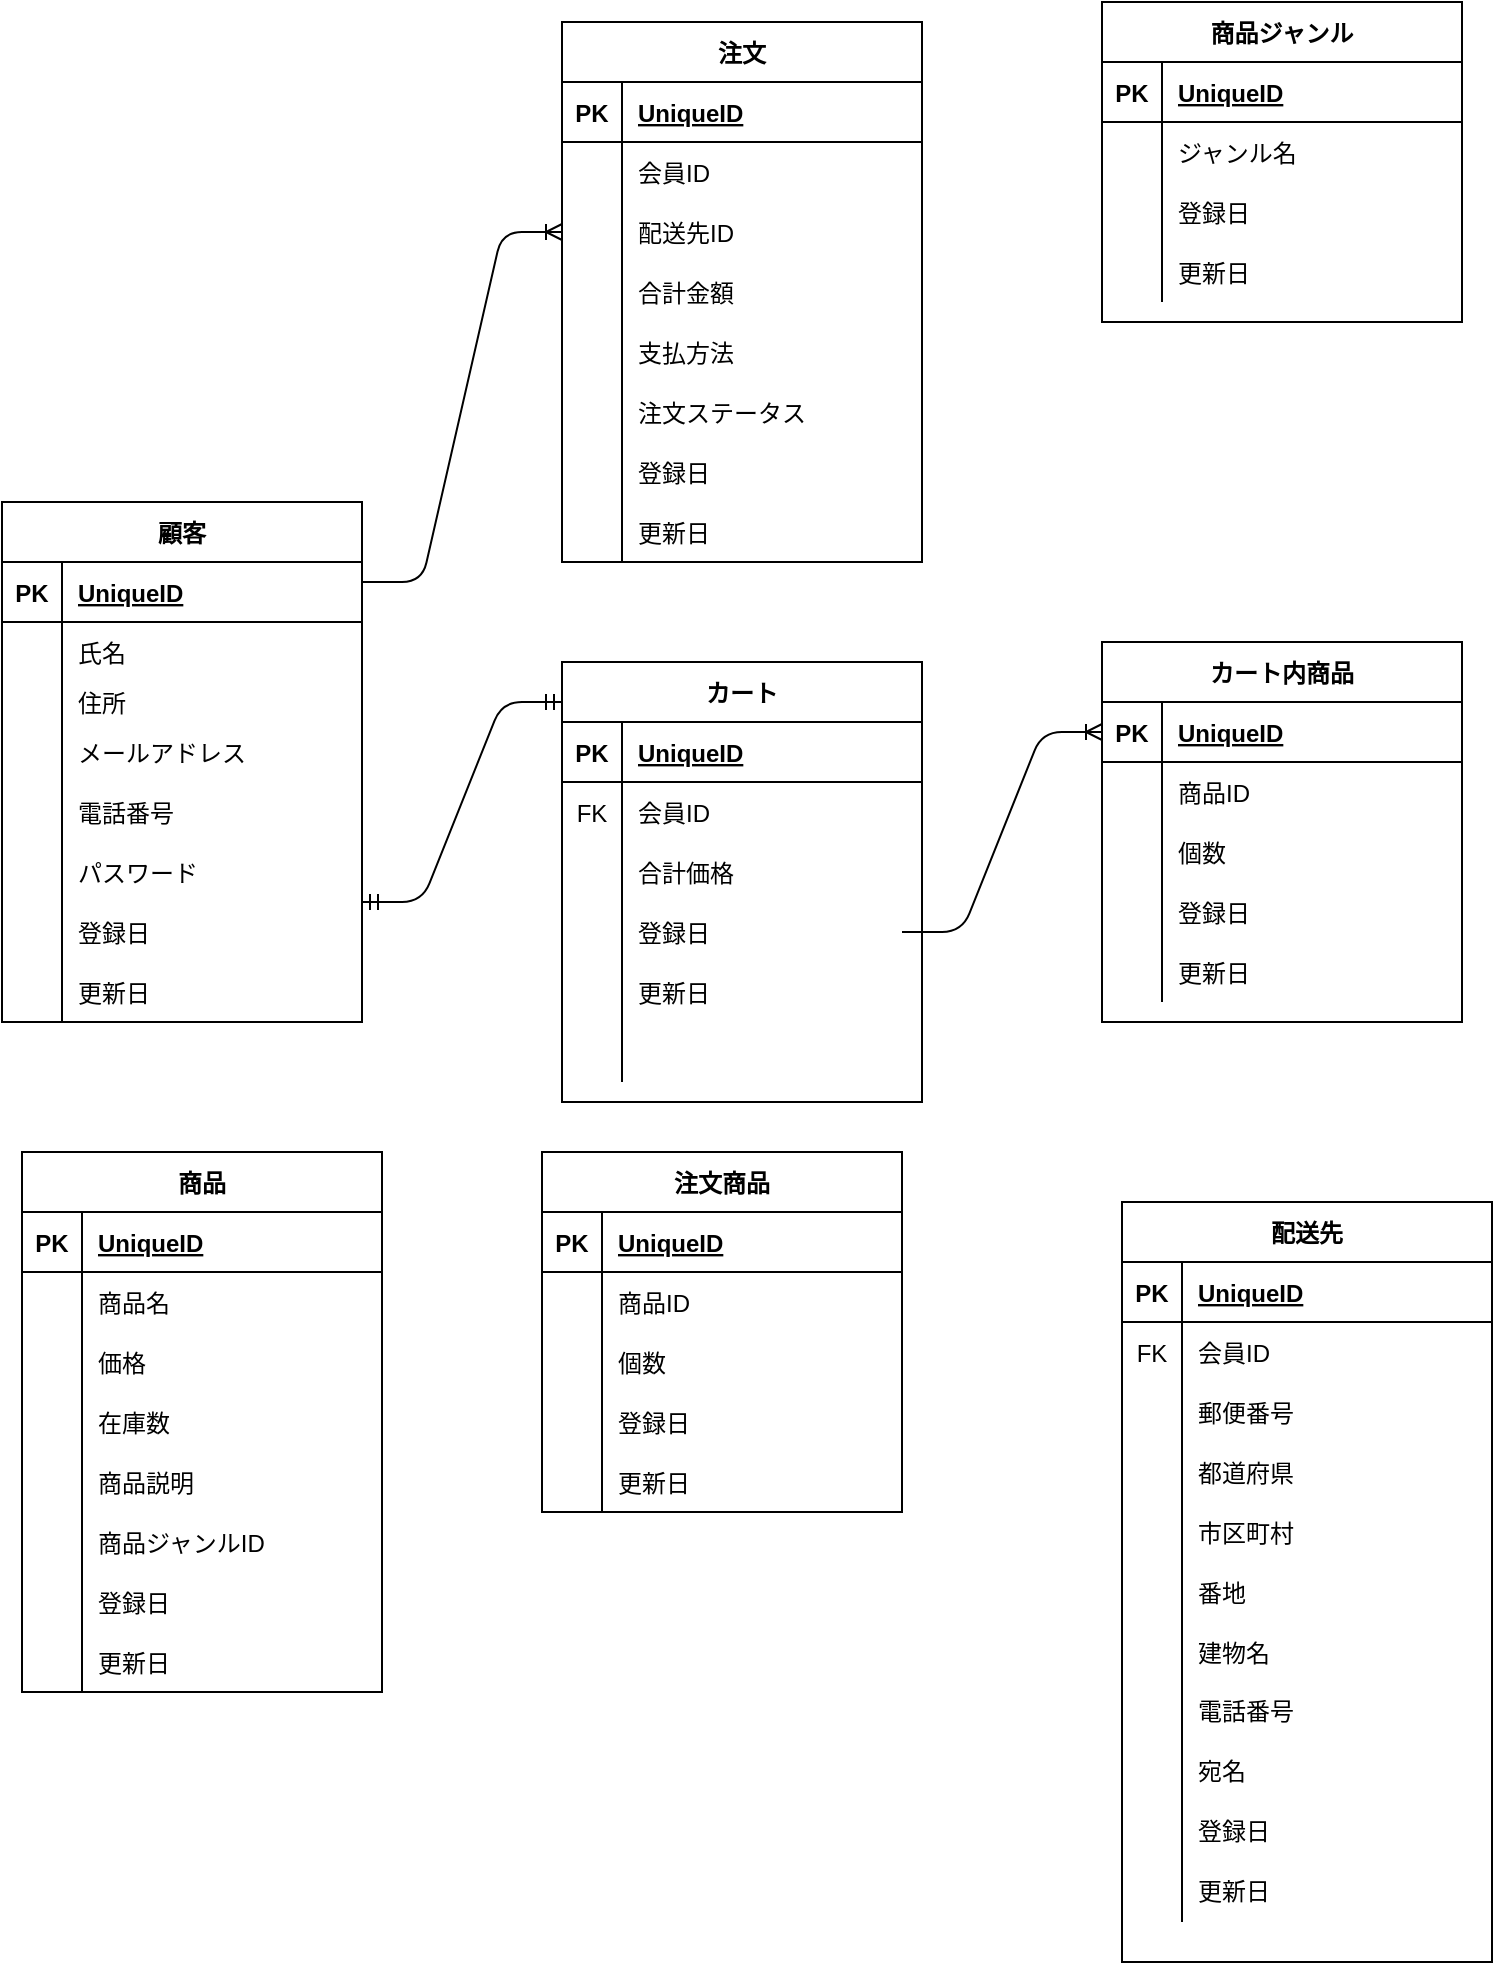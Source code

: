 <mxfile version="14.2.2" type="github">
  <diagram id="_fGBbQ_tDHvk_TWlKCjW" name="Page-1">
    <mxGraphModel dx="2031" dy="1040" grid="1" gridSize="10" guides="1" tooltips="1" connect="1" arrows="1" fold="1" page="1" pageScale="1" pageWidth="827" pageHeight="1169" math="0" shadow="0">
      <root>
        <mxCell id="0" />
        <mxCell id="1" parent="0" />
        <mxCell id="HQgpcalhJWOucow4i2d_-1" value="顧客" style="shape=table;startSize=30;container=1;collapsible=1;childLayout=tableLayout;fixedRows=1;rowLines=0;fontStyle=1;align=center;resizeLast=1;" parent="1" vertex="1">
          <mxGeometry x="30" y="260" width="180" height="260" as="geometry" />
        </mxCell>
        <mxCell id="HQgpcalhJWOucow4i2d_-2" value="" style="shape=partialRectangle;collapsible=0;dropTarget=0;pointerEvents=0;fillColor=none;top=0;left=0;bottom=1;right=0;points=[[0,0.5],[1,0.5]];portConstraint=eastwest;" parent="HQgpcalhJWOucow4i2d_-1" vertex="1">
          <mxGeometry y="30" width="180" height="30" as="geometry" />
        </mxCell>
        <mxCell id="HQgpcalhJWOucow4i2d_-3" value="PK" style="shape=partialRectangle;connectable=0;fillColor=none;top=0;left=0;bottom=0;right=0;fontStyle=1;overflow=hidden;" parent="HQgpcalhJWOucow4i2d_-2" vertex="1">
          <mxGeometry width="30" height="30" as="geometry" />
        </mxCell>
        <mxCell id="HQgpcalhJWOucow4i2d_-4" value="UniqueID" style="shape=partialRectangle;connectable=0;fillColor=none;top=0;left=0;bottom=0;right=0;align=left;spacingLeft=6;fontStyle=5;overflow=hidden;" parent="HQgpcalhJWOucow4i2d_-2" vertex="1">
          <mxGeometry x="30" width="150" height="30" as="geometry" />
        </mxCell>
        <mxCell id="HQgpcalhJWOucow4i2d_-5" value="" style="shape=partialRectangle;collapsible=0;dropTarget=0;pointerEvents=0;fillColor=none;top=0;left=0;bottom=0;right=0;points=[[0,0.5],[1,0.5]];portConstraint=eastwest;" parent="HQgpcalhJWOucow4i2d_-1" vertex="1">
          <mxGeometry y="60" width="180" height="30" as="geometry" />
        </mxCell>
        <mxCell id="HQgpcalhJWOucow4i2d_-6" value="" style="shape=partialRectangle;connectable=0;fillColor=none;top=0;left=0;bottom=0;right=0;editable=1;overflow=hidden;" parent="HQgpcalhJWOucow4i2d_-5" vertex="1">
          <mxGeometry width="30" height="30" as="geometry" />
        </mxCell>
        <mxCell id="HQgpcalhJWOucow4i2d_-7" value="氏名" style="shape=partialRectangle;connectable=0;fillColor=none;top=0;left=0;bottom=0;right=0;align=left;spacingLeft=6;overflow=hidden;" parent="HQgpcalhJWOucow4i2d_-5" vertex="1">
          <mxGeometry x="30" width="150" height="30" as="geometry" />
        </mxCell>
        <mxCell id="HQgpcalhJWOucow4i2d_-8" value="" style="shape=partialRectangle;collapsible=0;dropTarget=0;pointerEvents=0;fillColor=none;top=0;left=0;bottom=0;right=0;points=[[0,0.5],[1,0.5]];portConstraint=eastwest;" parent="HQgpcalhJWOucow4i2d_-1" vertex="1">
          <mxGeometry y="90" width="180" height="20" as="geometry" />
        </mxCell>
        <mxCell id="HQgpcalhJWOucow4i2d_-9" value="" style="shape=partialRectangle;connectable=0;fillColor=none;top=0;left=0;bottom=0;right=0;editable=1;overflow=hidden;" parent="HQgpcalhJWOucow4i2d_-8" vertex="1">
          <mxGeometry width="30" height="20" as="geometry" />
        </mxCell>
        <mxCell id="HQgpcalhJWOucow4i2d_-10" value="住所" style="shape=partialRectangle;connectable=0;fillColor=none;top=0;left=0;bottom=0;right=0;align=left;spacingLeft=6;overflow=hidden;" parent="HQgpcalhJWOucow4i2d_-8" vertex="1">
          <mxGeometry x="30" width="150" height="20" as="geometry" />
        </mxCell>
        <mxCell id="HQgpcalhJWOucow4i2d_-11" value="" style="shape=partialRectangle;collapsible=0;dropTarget=0;pointerEvents=0;fillColor=none;top=0;left=0;bottom=0;right=0;points=[[0,0.5],[1,0.5]];portConstraint=eastwest;" parent="HQgpcalhJWOucow4i2d_-1" vertex="1">
          <mxGeometry y="110" width="180" height="30" as="geometry" />
        </mxCell>
        <mxCell id="HQgpcalhJWOucow4i2d_-12" value="" style="shape=partialRectangle;connectable=0;fillColor=none;top=0;left=0;bottom=0;right=0;editable=1;overflow=hidden;" parent="HQgpcalhJWOucow4i2d_-11" vertex="1">
          <mxGeometry width="30" height="30" as="geometry" />
        </mxCell>
        <mxCell id="HQgpcalhJWOucow4i2d_-13" value="メールアドレス" style="shape=partialRectangle;connectable=0;fillColor=none;top=0;left=0;bottom=0;right=0;align=left;spacingLeft=6;overflow=hidden;" parent="HQgpcalhJWOucow4i2d_-11" vertex="1">
          <mxGeometry x="30" width="150" height="30" as="geometry" />
        </mxCell>
        <mxCell id="v8ZFFHO1HFxHdXyD2R_P-13" style="shape=partialRectangle;collapsible=0;dropTarget=0;pointerEvents=0;fillColor=none;top=0;left=0;bottom=0;right=0;points=[[0,0.5],[1,0.5]];portConstraint=eastwest;" parent="HQgpcalhJWOucow4i2d_-1" vertex="1">
          <mxGeometry y="140" width="180" height="30" as="geometry" />
        </mxCell>
        <mxCell id="v8ZFFHO1HFxHdXyD2R_P-14" style="shape=partialRectangle;connectable=0;fillColor=none;top=0;left=0;bottom=0;right=0;editable=1;overflow=hidden;" parent="v8ZFFHO1HFxHdXyD2R_P-13" vertex="1">
          <mxGeometry width="30" height="30" as="geometry" />
        </mxCell>
        <mxCell id="v8ZFFHO1HFxHdXyD2R_P-15" value="電話番号" style="shape=partialRectangle;connectable=0;fillColor=none;top=0;left=0;bottom=0;right=0;align=left;spacingLeft=6;overflow=hidden;" parent="v8ZFFHO1HFxHdXyD2R_P-13" vertex="1">
          <mxGeometry x="30" width="150" height="30" as="geometry" />
        </mxCell>
        <mxCell id="v8ZFFHO1HFxHdXyD2R_P-1" style="shape=partialRectangle;collapsible=0;dropTarget=0;pointerEvents=0;fillColor=none;top=0;left=0;bottom=0;right=0;points=[[0,0.5],[1,0.5]];portConstraint=eastwest;" parent="HQgpcalhJWOucow4i2d_-1" vertex="1">
          <mxGeometry y="170" width="180" height="30" as="geometry" />
        </mxCell>
        <mxCell id="v8ZFFHO1HFxHdXyD2R_P-2" style="shape=partialRectangle;connectable=0;fillColor=none;top=0;left=0;bottom=0;right=0;editable=1;overflow=hidden;" parent="v8ZFFHO1HFxHdXyD2R_P-1" vertex="1">
          <mxGeometry width="30" height="30" as="geometry" />
        </mxCell>
        <mxCell id="v8ZFFHO1HFxHdXyD2R_P-3" value="パスワード" style="shape=partialRectangle;connectable=0;fillColor=none;top=0;left=0;bottom=0;right=0;align=left;spacingLeft=6;overflow=hidden;" parent="v8ZFFHO1HFxHdXyD2R_P-1" vertex="1">
          <mxGeometry x="30" width="150" height="30" as="geometry" />
        </mxCell>
        <mxCell id="v8ZFFHO1HFxHdXyD2R_P-10" style="shape=partialRectangle;collapsible=0;dropTarget=0;pointerEvents=0;fillColor=none;top=0;left=0;bottom=0;right=0;points=[[0,0.5],[1,0.5]];portConstraint=eastwest;" parent="HQgpcalhJWOucow4i2d_-1" vertex="1">
          <mxGeometry y="200" width="180" height="30" as="geometry" />
        </mxCell>
        <mxCell id="v8ZFFHO1HFxHdXyD2R_P-11" style="shape=partialRectangle;connectable=0;fillColor=none;top=0;left=0;bottom=0;right=0;editable=1;overflow=hidden;" parent="v8ZFFHO1HFxHdXyD2R_P-10" vertex="1">
          <mxGeometry width="30" height="30" as="geometry" />
        </mxCell>
        <mxCell id="v8ZFFHO1HFxHdXyD2R_P-12" value="登録日" style="shape=partialRectangle;connectable=0;fillColor=none;top=0;left=0;bottom=0;right=0;align=left;spacingLeft=6;overflow=hidden;" parent="v8ZFFHO1HFxHdXyD2R_P-10" vertex="1">
          <mxGeometry x="30" width="150" height="30" as="geometry" />
        </mxCell>
        <mxCell id="v8ZFFHO1HFxHdXyD2R_P-16" style="shape=partialRectangle;collapsible=0;dropTarget=0;pointerEvents=0;fillColor=none;top=0;left=0;bottom=0;right=0;points=[[0,0.5],[1,0.5]];portConstraint=eastwest;" parent="HQgpcalhJWOucow4i2d_-1" vertex="1">
          <mxGeometry y="230" width="180" height="30" as="geometry" />
        </mxCell>
        <mxCell id="v8ZFFHO1HFxHdXyD2R_P-17" style="shape=partialRectangle;connectable=0;fillColor=none;top=0;left=0;bottom=0;right=0;editable=1;overflow=hidden;" parent="v8ZFFHO1HFxHdXyD2R_P-16" vertex="1">
          <mxGeometry width="30" height="30" as="geometry" />
        </mxCell>
        <mxCell id="v8ZFFHO1HFxHdXyD2R_P-18" value="更新日" style="shape=partialRectangle;connectable=0;fillColor=none;top=0;left=0;bottom=0;right=0;align=left;spacingLeft=6;overflow=hidden;" parent="v8ZFFHO1HFxHdXyD2R_P-16" vertex="1">
          <mxGeometry x="30" width="150" height="30" as="geometry" />
        </mxCell>
        <mxCell id="HQgpcalhJWOucow4i2d_-14" value="商品" style="shape=table;startSize=30;container=1;collapsible=1;childLayout=tableLayout;fixedRows=1;rowLines=0;fontStyle=1;align=center;resizeLast=1;" parent="1" vertex="1">
          <mxGeometry x="40" y="585" width="180" height="270" as="geometry" />
        </mxCell>
        <mxCell id="HQgpcalhJWOucow4i2d_-15" value="" style="shape=partialRectangle;collapsible=0;dropTarget=0;pointerEvents=0;fillColor=none;top=0;left=0;bottom=1;right=0;points=[[0,0.5],[1,0.5]];portConstraint=eastwest;" parent="HQgpcalhJWOucow4i2d_-14" vertex="1">
          <mxGeometry y="30" width="180" height="30" as="geometry" />
        </mxCell>
        <mxCell id="HQgpcalhJWOucow4i2d_-16" value="PK" style="shape=partialRectangle;connectable=0;fillColor=none;top=0;left=0;bottom=0;right=0;fontStyle=1;overflow=hidden;" parent="HQgpcalhJWOucow4i2d_-15" vertex="1">
          <mxGeometry width="30" height="30" as="geometry" />
        </mxCell>
        <mxCell id="HQgpcalhJWOucow4i2d_-17" value="UniqueID" style="shape=partialRectangle;connectable=0;fillColor=none;top=0;left=0;bottom=0;right=0;align=left;spacingLeft=6;fontStyle=5;overflow=hidden;" parent="HQgpcalhJWOucow4i2d_-15" vertex="1">
          <mxGeometry x="30" width="150" height="30" as="geometry" />
        </mxCell>
        <mxCell id="HQgpcalhJWOucow4i2d_-18" value="" style="shape=partialRectangle;collapsible=0;dropTarget=0;pointerEvents=0;fillColor=none;top=0;left=0;bottom=0;right=0;points=[[0,0.5],[1,0.5]];portConstraint=eastwest;" parent="HQgpcalhJWOucow4i2d_-14" vertex="1">
          <mxGeometry y="60" width="180" height="30" as="geometry" />
        </mxCell>
        <mxCell id="HQgpcalhJWOucow4i2d_-19" value="" style="shape=partialRectangle;connectable=0;fillColor=none;top=0;left=0;bottom=0;right=0;editable=1;overflow=hidden;" parent="HQgpcalhJWOucow4i2d_-18" vertex="1">
          <mxGeometry width="30" height="30" as="geometry" />
        </mxCell>
        <mxCell id="HQgpcalhJWOucow4i2d_-20" value="商品名" style="shape=partialRectangle;connectable=0;fillColor=none;top=0;left=0;bottom=0;right=0;align=left;spacingLeft=6;overflow=hidden;" parent="HQgpcalhJWOucow4i2d_-18" vertex="1">
          <mxGeometry x="30" width="150" height="30" as="geometry" />
        </mxCell>
        <mxCell id="HQgpcalhJWOucow4i2d_-21" value="" style="shape=partialRectangle;collapsible=0;dropTarget=0;pointerEvents=0;fillColor=none;top=0;left=0;bottom=0;right=0;points=[[0,0.5],[1,0.5]];portConstraint=eastwest;" parent="HQgpcalhJWOucow4i2d_-14" vertex="1">
          <mxGeometry y="90" width="180" height="30" as="geometry" />
        </mxCell>
        <mxCell id="HQgpcalhJWOucow4i2d_-22" value="" style="shape=partialRectangle;connectable=0;fillColor=none;top=0;left=0;bottom=0;right=0;editable=1;overflow=hidden;" parent="HQgpcalhJWOucow4i2d_-21" vertex="1">
          <mxGeometry width="30" height="30" as="geometry" />
        </mxCell>
        <mxCell id="HQgpcalhJWOucow4i2d_-23" value="価格" style="shape=partialRectangle;connectable=0;fillColor=none;top=0;left=0;bottom=0;right=0;align=left;spacingLeft=6;overflow=hidden;" parent="HQgpcalhJWOucow4i2d_-21" vertex="1">
          <mxGeometry x="30" width="150" height="30" as="geometry" />
        </mxCell>
        <mxCell id="HQgpcalhJWOucow4i2d_-24" value="" style="shape=partialRectangle;collapsible=0;dropTarget=0;pointerEvents=0;fillColor=none;top=0;left=0;bottom=0;right=0;points=[[0,0.5],[1,0.5]];portConstraint=eastwest;" parent="HQgpcalhJWOucow4i2d_-14" vertex="1">
          <mxGeometry y="120" width="180" height="30" as="geometry" />
        </mxCell>
        <mxCell id="HQgpcalhJWOucow4i2d_-25" value="" style="shape=partialRectangle;connectable=0;fillColor=none;top=0;left=0;bottom=0;right=0;editable=1;overflow=hidden;" parent="HQgpcalhJWOucow4i2d_-24" vertex="1">
          <mxGeometry width="30" height="30" as="geometry" />
        </mxCell>
        <mxCell id="HQgpcalhJWOucow4i2d_-26" value="在庫数" style="shape=partialRectangle;connectable=0;fillColor=none;top=0;left=0;bottom=0;right=0;align=left;spacingLeft=6;overflow=hidden;" parent="HQgpcalhJWOucow4i2d_-24" vertex="1">
          <mxGeometry x="30" width="150" height="30" as="geometry" />
        </mxCell>
        <mxCell id="v8ZFFHO1HFxHdXyD2R_P-26" style="shape=partialRectangle;collapsible=0;dropTarget=0;pointerEvents=0;fillColor=none;top=0;left=0;bottom=0;right=0;points=[[0,0.5],[1,0.5]];portConstraint=eastwest;" parent="HQgpcalhJWOucow4i2d_-14" vertex="1">
          <mxGeometry y="150" width="180" height="30" as="geometry" />
        </mxCell>
        <mxCell id="v8ZFFHO1HFxHdXyD2R_P-27" style="shape=partialRectangle;connectable=0;fillColor=none;top=0;left=0;bottom=0;right=0;editable=1;overflow=hidden;" parent="v8ZFFHO1HFxHdXyD2R_P-26" vertex="1">
          <mxGeometry width="30" height="30" as="geometry" />
        </mxCell>
        <mxCell id="v8ZFFHO1HFxHdXyD2R_P-28" value="商品説明" style="shape=partialRectangle;connectable=0;fillColor=none;top=0;left=0;bottom=0;right=0;align=left;spacingLeft=6;overflow=hidden;" parent="v8ZFFHO1HFxHdXyD2R_P-26" vertex="1">
          <mxGeometry x="30" width="150" height="30" as="geometry" />
        </mxCell>
        <mxCell id="v8ZFFHO1HFxHdXyD2R_P-100" style="shape=partialRectangle;collapsible=0;dropTarget=0;pointerEvents=0;fillColor=none;top=0;left=0;bottom=0;right=0;points=[[0,0.5],[1,0.5]];portConstraint=eastwest;" parent="HQgpcalhJWOucow4i2d_-14" vertex="1">
          <mxGeometry y="180" width="180" height="30" as="geometry" />
        </mxCell>
        <mxCell id="v8ZFFHO1HFxHdXyD2R_P-101" style="shape=partialRectangle;connectable=0;fillColor=none;top=0;left=0;bottom=0;right=0;editable=1;overflow=hidden;" parent="v8ZFFHO1HFxHdXyD2R_P-100" vertex="1">
          <mxGeometry width="30" height="30" as="geometry" />
        </mxCell>
        <mxCell id="v8ZFFHO1HFxHdXyD2R_P-102" value="商品ジャンルID" style="shape=partialRectangle;connectable=0;fillColor=none;top=0;left=0;bottom=0;right=0;align=left;spacingLeft=6;overflow=hidden;" parent="v8ZFFHO1HFxHdXyD2R_P-100" vertex="1">
          <mxGeometry x="30" width="150" height="30" as="geometry" />
        </mxCell>
        <mxCell id="v8ZFFHO1HFxHdXyD2R_P-23" style="shape=partialRectangle;collapsible=0;dropTarget=0;pointerEvents=0;fillColor=none;top=0;left=0;bottom=0;right=0;points=[[0,0.5],[1,0.5]];portConstraint=eastwest;" parent="HQgpcalhJWOucow4i2d_-14" vertex="1">
          <mxGeometry y="210" width="180" height="30" as="geometry" />
        </mxCell>
        <mxCell id="v8ZFFHO1HFxHdXyD2R_P-24" style="shape=partialRectangle;connectable=0;fillColor=none;top=0;left=0;bottom=0;right=0;editable=1;overflow=hidden;" parent="v8ZFFHO1HFxHdXyD2R_P-23" vertex="1">
          <mxGeometry width="30" height="30" as="geometry" />
        </mxCell>
        <mxCell id="v8ZFFHO1HFxHdXyD2R_P-25" value="登録日" style="shape=partialRectangle;connectable=0;fillColor=none;top=0;left=0;bottom=0;right=0;align=left;spacingLeft=6;overflow=hidden;" parent="v8ZFFHO1HFxHdXyD2R_P-23" vertex="1">
          <mxGeometry x="30" width="150" height="30" as="geometry" />
        </mxCell>
        <mxCell id="v8ZFFHO1HFxHdXyD2R_P-20" style="shape=partialRectangle;collapsible=0;dropTarget=0;pointerEvents=0;fillColor=none;top=0;left=0;bottom=0;right=0;points=[[0,0.5],[1,0.5]];portConstraint=eastwest;" parent="HQgpcalhJWOucow4i2d_-14" vertex="1">
          <mxGeometry y="240" width="180" height="30" as="geometry" />
        </mxCell>
        <mxCell id="v8ZFFHO1HFxHdXyD2R_P-21" style="shape=partialRectangle;connectable=0;fillColor=none;top=0;left=0;bottom=0;right=0;editable=1;overflow=hidden;" parent="v8ZFFHO1HFxHdXyD2R_P-20" vertex="1">
          <mxGeometry width="30" height="30" as="geometry" />
        </mxCell>
        <mxCell id="v8ZFFHO1HFxHdXyD2R_P-22" value="更新日" style="shape=partialRectangle;connectable=0;fillColor=none;top=0;left=0;bottom=0;right=0;align=left;spacingLeft=6;overflow=hidden;" parent="v8ZFFHO1HFxHdXyD2R_P-20" vertex="1">
          <mxGeometry x="30" width="150" height="30" as="geometry" />
        </mxCell>
        <mxCell id="HQgpcalhJWOucow4i2d_-27" value="配送先" style="shape=table;startSize=30;container=1;collapsible=1;childLayout=tableLayout;fixedRows=1;rowLines=0;fontStyle=1;align=center;resizeLast=1;" parent="1" vertex="1">
          <mxGeometry x="590" y="610" width="185" height="380.0" as="geometry" />
        </mxCell>
        <mxCell id="HQgpcalhJWOucow4i2d_-28" value="" style="shape=partialRectangle;collapsible=0;dropTarget=0;pointerEvents=0;fillColor=none;top=0;left=0;bottom=1;right=0;points=[[0,0.5],[1,0.5]];portConstraint=eastwest;" parent="HQgpcalhJWOucow4i2d_-27" vertex="1">
          <mxGeometry y="30" width="185" height="30" as="geometry" />
        </mxCell>
        <mxCell id="HQgpcalhJWOucow4i2d_-29" value="PK" style="shape=partialRectangle;connectable=0;fillColor=none;top=0;left=0;bottom=0;right=0;fontStyle=1;overflow=hidden;" parent="HQgpcalhJWOucow4i2d_-28" vertex="1">
          <mxGeometry width="30" height="30" as="geometry" />
        </mxCell>
        <mxCell id="HQgpcalhJWOucow4i2d_-30" value="UniqueID" style="shape=partialRectangle;connectable=0;fillColor=none;top=0;left=0;bottom=0;right=0;align=left;spacingLeft=6;fontStyle=5;overflow=hidden;" parent="HQgpcalhJWOucow4i2d_-28" vertex="1">
          <mxGeometry x="30" width="155" height="30" as="geometry" />
        </mxCell>
        <mxCell id="K7CuI77C3Jk4myJoS-8p-39" style="shape=partialRectangle;collapsible=0;dropTarget=0;pointerEvents=0;fillColor=none;top=0;left=0;bottom=0;right=0;points=[[0,0.5],[1,0.5]];portConstraint=eastwest;" parent="HQgpcalhJWOucow4i2d_-27" vertex="1">
          <mxGeometry y="60" width="185" height="30" as="geometry" />
        </mxCell>
        <mxCell id="K7CuI77C3Jk4myJoS-8p-40" value="FK" style="shape=partialRectangle;connectable=0;fillColor=none;top=0;left=0;bottom=0;right=0;editable=1;overflow=hidden;" parent="K7CuI77C3Jk4myJoS-8p-39" vertex="1">
          <mxGeometry width="30" height="30" as="geometry" />
        </mxCell>
        <mxCell id="K7CuI77C3Jk4myJoS-8p-41" value="会員ID" style="shape=partialRectangle;connectable=0;fillColor=none;top=0;left=0;bottom=0;right=0;align=left;spacingLeft=6;overflow=hidden;" parent="K7CuI77C3Jk4myJoS-8p-39" vertex="1">
          <mxGeometry x="30" width="155" height="30" as="geometry" />
        </mxCell>
        <mxCell id="HQgpcalhJWOucow4i2d_-31" value="" style="shape=partialRectangle;collapsible=0;dropTarget=0;pointerEvents=0;fillColor=none;top=0;left=0;bottom=0;right=0;points=[[0,0.5],[1,0.5]];portConstraint=eastwest;" parent="HQgpcalhJWOucow4i2d_-27" vertex="1">
          <mxGeometry y="90" width="185" height="30" as="geometry" />
        </mxCell>
        <mxCell id="HQgpcalhJWOucow4i2d_-32" value="" style="shape=partialRectangle;connectable=0;fillColor=none;top=0;left=0;bottom=0;right=0;editable=1;overflow=hidden;" parent="HQgpcalhJWOucow4i2d_-31" vertex="1">
          <mxGeometry width="30" height="30" as="geometry" />
        </mxCell>
        <mxCell id="HQgpcalhJWOucow4i2d_-33" value="郵便番号" style="shape=partialRectangle;connectable=0;fillColor=none;top=0;left=0;bottom=0;right=0;align=left;spacingLeft=6;overflow=hidden;" parent="HQgpcalhJWOucow4i2d_-31" vertex="1">
          <mxGeometry x="30" width="155" height="30" as="geometry" />
        </mxCell>
        <mxCell id="HQgpcalhJWOucow4i2d_-34" value="" style="shape=partialRectangle;collapsible=0;dropTarget=0;pointerEvents=0;fillColor=none;top=0;left=0;bottom=0;right=0;points=[[0,0.5],[1,0.5]];portConstraint=eastwest;" parent="HQgpcalhJWOucow4i2d_-27" vertex="1">
          <mxGeometry y="120" width="185" height="30" as="geometry" />
        </mxCell>
        <mxCell id="HQgpcalhJWOucow4i2d_-35" value="" style="shape=partialRectangle;connectable=0;fillColor=none;top=0;left=0;bottom=0;right=0;editable=1;overflow=hidden;" parent="HQgpcalhJWOucow4i2d_-34" vertex="1">
          <mxGeometry width="30" height="30" as="geometry" />
        </mxCell>
        <mxCell id="HQgpcalhJWOucow4i2d_-36" value="都道府県" style="shape=partialRectangle;connectable=0;fillColor=none;top=0;left=0;bottom=0;right=0;align=left;spacingLeft=6;overflow=hidden;" parent="HQgpcalhJWOucow4i2d_-34" vertex="1">
          <mxGeometry x="30" width="155" height="30" as="geometry" />
        </mxCell>
        <mxCell id="v8ZFFHO1HFxHdXyD2R_P-35" style="shape=partialRectangle;collapsible=0;dropTarget=0;pointerEvents=0;fillColor=none;top=0;left=0;bottom=0;right=0;points=[[0,0.5],[1,0.5]];portConstraint=eastwest;" parent="HQgpcalhJWOucow4i2d_-27" vertex="1">
          <mxGeometry y="150" width="185" height="30" as="geometry" />
        </mxCell>
        <mxCell id="v8ZFFHO1HFxHdXyD2R_P-36" style="shape=partialRectangle;connectable=0;fillColor=none;top=0;left=0;bottom=0;right=0;editable=1;overflow=hidden;" parent="v8ZFFHO1HFxHdXyD2R_P-35" vertex="1">
          <mxGeometry width="30" height="30" as="geometry" />
        </mxCell>
        <mxCell id="v8ZFFHO1HFxHdXyD2R_P-37" value="市区町村" style="shape=partialRectangle;connectable=0;fillColor=none;top=0;left=0;bottom=0;right=0;align=left;spacingLeft=6;overflow=hidden;" parent="v8ZFFHO1HFxHdXyD2R_P-35" vertex="1">
          <mxGeometry x="30" width="155" height="30" as="geometry" />
        </mxCell>
        <mxCell id="v8ZFFHO1HFxHdXyD2R_P-32" style="shape=partialRectangle;collapsible=0;dropTarget=0;pointerEvents=0;fillColor=none;top=0;left=0;bottom=0;right=0;points=[[0,0.5],[1,0.5]];portConstraint=eastwest;" parent="HQgpcalhJWOucow4i2d_-27" vertex="1">
          <mxGeometry y="180" width="185" height="30" as="geometry" />
        </mxCell>
        <mxCell id="v8ZFFHO1HFxHdXyD2R_P-33" style="shape=partialRectangle;connectable=0;fillColor=none;top=0;left=0;bottom=0;right=0;editable=1;overflow=hidden;" parent="v8ZFFHO1HFxHdXyD2R_P-32" vertex="1">
          <mxGeometry width="30" height="30" as="geometry" />
        </mxCell>
        <mxCell id="v8ZFFHO1HFxHdXyD2R_P-34" value="番地" style="shape=partialRectangle;connectable=0;fillColor=none;top=0;left=0;bottom=0;right=0;align=left;spacingLeft=6;overflow=hidden;" parent="v8ZFFHO1HFxHdXyD2R_P-32" vertex="1">
          <mxGeometry x="30" width="155" height="30" as="geometry" />
        </mxCell>
        <mxCell id="v8ZFFHO1HFxHdXyD2R_P-29" style="shape=partialRectangle;collapsible=0;dropTarget=0;pointerEvents=0;fillColor=none;top=0;left=0;bottom=0;right=0;points=[[0,0.5],[1,0.5]];portConstraint=eastwest;" parent="HQgpcalhJWOucow4i2d_-27" vertex="1">
          <mxGeometry y="210" width="185" height="30" as="geometry" />
        </mxCell>
        <mxCell id="v8ZFFHO1HFxHdXyD2R_P-30" style="shape=partialRectangle;connectable=0;fillColor=none;top=0;left=0;bottom=0;right=0;editable=1;overflow=hidden;" parent="v8ZFFHO1HFxHdXyD2R_P-29" vertex="1">
          <mxGeometry width="30" height="30" as="geometry" />
        </mxCell>
        <mxCell id="v8ZFFHO1HFxHdXyD2R_P-31" value="建物名" style="shape=partialRectangle;connectable=0;fillColor=none;top=0;left=0;bottom=0;right=0;align=left;spacingLeft=6;overflow=hidden;" parent="v8ZFFHO1HFxHdXyD2R_P-29" vertex="1">
          <mxGeometry x="30" width="155" height="30" as="geometry" />
        </mxCell>
        <mxCell id="HQgpcalhJWOucow4i2d_-37" value="" style="shape=partialRectangle;collapsible=0;dropTarget=0;pointerEvents=0;fillColor=none;top=0;left=0;bottom=0;right=0;points=[[0,0.5],[1,0.5]];portConstraint=eastwest;" parent="HQgpcalhJWOucow4i2d_-27" vertex="1">
          <mxGeometry y="240" width="185" height="30" as="geometry" />
        </mxCell>
        <mxCell id="HQgpcalhJWOucow4i2d_-38" value="" style="shape=partialRectangle;connectable=0;fillColor=none;top=0;left=0;bottom=0;right=0;editable=1;overflow=hidden;" parent="HQgpcalhJWOucow4i2d_-37" vertex="1">
          <mxGeometry width="30" height="30" as="geometry" />
        </mxCell>
        <mxCell id="HQgpcalhJWOucow4i2d_-39" value="電話番号" style="shape=partialRectangle;connectable=0;fillColor=none;top=0;left=0;bottom=0;right=0;align=left;spacingLeft=6;overflow=hidden;whiteSpace=wrap;" parent="HQgpcalhJWOucow4i2d_-37" vertex="1">
          <mxGeometry x="30" width="155" height="30" as="geometry" />
        </mxCell>
        <mxCell id="v8ZFFHO1HFxHdXyD2R_P-104" style="shape=partialRectangle;collapsible=0;dropTarget=0;pointerEvents=0;fillColor=none;top=0;left=0;bottom=0;right=0;points=[[0,0.5],[1,0.5]];portConstraint=eastwest;" parent="HQgpcalhJWOucow4i2d_-27" vertex="1">
          <mxGeometry y="270" width="185" height="30" as="geometry" />
        </mxCell>
        <mxCell id="v8ZFFHO1HFxHdXyD2R_P-105" style="shape=partialRectangle;connectable=0;fillColor=none;top=0;left=0;bottom=0;right=0;editable=1;overflow=hidden;" parent="v8ZFFHO1HFxHdXyD2R_P-104" vertex="1">
          <mxGeometry width="30" height="30" as="geometry" />
        </mxCell>
        <mxCell id="v8ZFFHO1HFxHdXyD2R_P-106" value="宛名" style="shape=partialRectangle;connectable=0;fillColor=none;top=0;left=0;bottom=0;right=0;align=left;spacingLeft=6;overflow=hidden;whiteSpace=wrap;" parent="v8ZFFHO1HFxHdXyD2R_P-104" vertex="1">
          <mxGeometry x="30" width="155" height="30" as="geometry" />
        </mxCell>
        <mxCell id="K7CuI77C3Jk4myJoS-8p-48" style="shape=partialRectangle;collapsible=0;dropTarget=0;pointerEvents=0;fillColor=none;top=0;left=0;bottom=0;right=0;points=[[0,0.5],[1,0.5]];portConstraint=eastwest;" parent="HQgpcalhJWOucow4i2d_-27" vertex="1">
          <mxGeometry y="300" width="185" height="30" as="geometry" />
        </mxCell>
        <mxCell id="K7CuI77C3Jk4myJoS-8p-49" style="shape=partialRectangle;connectable=0;fillColor=none;top=0;left=0;bottom=0;right=0;editable=1;overflow=hidden;" parent="K7CuI77C3Jk4myJoS-8p-48" vertex="1">
          <mxGeometry width="30" height="30" as="geometry" />
        </mxCell>
        <mxCell id="K7CuI77C3Jk4myJoS-8p-50" value="登録日" style="shape=partialRectangle;connectable=0;fillColor=none;top=0;left=0;bottom=0;right=0;align=left;spacingLeft=6;overflow=hidden;whiteSpace=wrap;" parent="K7CuI77C3Jk4myJoS-8p-48" vertex="1">
          <mxGeometry x="30" width="155" height="30" as="geometry" />
        </mxCell>
        <mxCell id="K7CuI77C3Jk4myJoS-8p-45" style="shape=partialRectangle;collapsible=0;dropTarget=0;pointerEvents=0;fillColor=none;top=0;left=0;bottom=0;right=0;points=[[0,0.5],[1,0.5]];portConstraint=eastwest;" parent="HQgpcalhJWOucow4i2d_-27" vertex="1">
          <mxGeometry y="330" width="185" height="30" as="geometry" />
        </mxCell>
        <mxCell id="K7CuI77C3Jk4myJoS-8p-46" style="shape=partialRectangle;connectable=0;fillColor=none;top=0;left=0;bottom=0;right=0;editable=1;overflow=hidden;" parent="K7CuI77C3Jk4myJoS-8p-45" vertex="1">
          <mxGeometry width="30" height="30" as="geometry" />
        </mxCell>
        <mxCell id="K7CuI77C3Jk4myJoS-8p-47" value="更新日" style="shape=partialRectangle;connectable=0;fillColor=none;top=0;left=0;bottom=0;right=0;align=left;spacingLeft=6;overflow=hidden;whiteSpace=wrap;" parent="K7CuI77C3Jk4myJoS-8p-45" vertex="1">
          <mxGeometry x="30" width="155" height="30" as="geometry" />
        </mxCell>
        <mxCell id="HQgpcalhJWOucow4i2d_-40" value="注文" style="shape=table;startSize=30;container=1;collapsible=1;childLayout=tableLayout;fixedRows=1;rowLines=0;fontStyle=1;align=center;resizeLast=1;" parent="1" vertex="1">
          <mxGeometry x="310" y="20" width="180" height="270.0" as="geometry" />
        </mxCell>
        <mxCell id="HQgpcalhJWOucow4i2d_-41" value="" style="shape=partialRectangle;collapsible=0;dropTarget=0;pointerEvents=0;fillColor=none;top=0;left=0;bottom=1;right=0;points=[[0,0.5],[1,0.5]];portConstraint=eastwest;" parent="HQgpcalhJWOucow4i2d_-40" vertex="1">
          <mxGeometry y="30" width="180" height="30" as="geometry" />
        </mxCell>
        <mxCell id="HQgpcalhJWOucow4i2d_-42" value="PK" style="shape=partialRectangle;connectable=0;fillColor=none;top=0;left=0;bottom=0;right=0;fontStyle=1;overflow=hidden;" parent="HQgpcalhJWOucow4i2d_-41" vertex="1">
          <mxGeometry width="30" height="30" as="geometry" />
        </mxCell>
        <mxCell id="HQgpcalhJWOucow4i2d_-43" value="UniqueID" style="shape=partialRectangle;connectable=0;fillColor=none;top=0;left=0;bottom=0;right=0;align=left;spacingLeft=6;fontStyle=5;overflow=hidden;" parent="HQgpcalhJWOucow4i2d_-41" vertex="1">
          <mxGeometry x="30" width="150" height="30" as="geometry" />
        </mxCell>
        <mxCell id="HQgpcalhJWOucow4i2d_-44" value="" style="shape=partialRectangle;collapsible=0;dropTarget=0;pointerEvents=0;fillColor=none;top=0;left=0;bottom=0;right=0;points=[[0,0.5],[1,0.5]];portConstraint=eastwest;" parent="HQgpcalhJWOucow4i2d_-40" vertex="1">
          <mxGeometry y="60" width="180" height="30" as="geometry" />
        </mxCell>
        <mxCell id="HQgpcalhJWOucow4i2d_-45" value="" style="shape=partialRectangle;connectable=0;fillColor=none;top=0;left=0;bottom=0;right=0;editable=1;overflow=hidden;" parent="HQgpcalhJWOucow4i2d_-44" vertex="1">
          <mxGeometry width="30" height="30" as="geometry" />
        </mxCell>
        <mxCell id="HQgpcalhJWOucow4i2d_-46" value="会員ID" style="shape=partialRectangle;connectable=0;fillColor=none;top=0;left=0;bottom=0;right=0;align=left;spacingLeft=6;overflow=hidden;" parent="HQgpcalhJWOucow4i2d_-44" vertex="1">
          <mxGeometry x="30" width="150" height="30" as="geometry" />
        </mxCell>
        <mxCell id="K7CuI77C3Jk4myJoS-8p-42" style="shape=partialRectangle;collapsible=0;dropTarget=0;pointerEvents=0;fillColor=none;top=0;left=0;bottom=0;right=0;points=[[0,0.5],[1,0.5]];portConstraint=eastwest;" parent="HQgpcalhJWOucow4i2d_-40" vertex="1">
          <mxGeometry y="90" width="180" height="30" as="geometry" />
        </mxCell>
        <mxCell id="K7CuI77C3Jk4myJoS-8p-43" style="shape=partialRectangle;connectable=0;fillColor=none;top=0;left=0;bottom=0;right=0;editable=1;overflow=hidden;" parent="K7CuI77C3Jk4myJoS-8p-42" vertex="1">
          <mxGeometry width="30" height="30" as="geometry" />
        </mxCell>
        <mxCell id="K7CuI77C3Jk4myJoS-8p-44" value="配送先ID" style="shape=partialRectangle;connectable=0;fillColor=none;top=0;left=0;bottom=0;right=0;align=left;spacingLeft=6;overflow=hidden;" parent="K7CuI77C3Jk4myJoS-8p-42" vertex="1">
          <mxGeometry x="30" width="150" height="30" as="geometry" />
        </mxCell>
        <mxCell id="HQgpcalhJWOucow4i2d_-50" value="" style="shape=partialRectangle;collapsible=0;dropTarget=0;pointerEvents=0;fillColor=none;top=0;left=0;bottom=0;right=0;points=[[0,0.5],[1,0.5]];portConstraint=eastwest;" parent="HQgpcalhJWOucow4i2d_-40" vertex="1">
          <mxGeometry y="120" width="180" height="30" as="geometry" />
        </mxCell>
        <mxCell id="HQgpcalhJWOucow4i2d_-51" value="" style="shape=partialRectangle;connectable=0;fillColor=none;top=0;left=0;bottom=0;right=0;editable=1;overflow=hidden;" parent="HQgpcalhJWOucow4i2d_-50" vertex="1">
          <mxGeometry width="30" height="30" as="geometry" />
        </mxCell>
        <mxCell id="HQgpcalhJWOucow4i2d_-52" value="合計金額" style="shape=partialRectangle;connectable=0;fillColor=none;top=0;left=0;bottom=0;right=0;align=left;spacingLeft=6;overflow=hidden;" parent="HQgpcalhJWOucow4i2d_-50" vertex="1">
          <mxGeometry x="30" width="150" height="30" as="geometry" />
        </mxCell>
        <mxCell id="v8ZFFHO1HFxHdXyD2R_P-50" style="shape=partialRectangle;collapsible=0;dropTarget=0;pointerEvents=0;fillColor=none;top=0;left=0;bottom=0;right=0;points=[[0,0.5],[1,0.5]];portConstraint=eastwest;" parent="HQgpcalhJWOucow4i2d_-40" vertex="1">
          <mxGeometry y="150" width="180" height="30" as="geometry" />
        </mxCell>
        <mxCell id="v8ZFFHO1HFxHdXyD2R_P-51" style="shape=partialRectangle;connectable=0;fillColor=none;top=0;left=0;bottom=0;right=0;editable=1;overflow=hidden;" parent="v8ZFFHO1HFxHdXyD2R_P-50" vertex="1">
          <mxGeometry width="30" height="30" as="geometry" />
        </mxCell>
        <mxCell id="v8ZFFHO1HFxHdXyD2R_P-52" value="支払方法" style="shape=partialRectangle;connectable=0;fillColor=none;top=0;left=0;bottom=0;right=0;align=left;spacingLeft=6;overflow=hidden;" parent="v8ZFFHO1HFxHdXyD2R_P-50" vertex="1">
          <mxGeometry x="30" width="150" height="30" as="geometry" />
        </mxCell>
        <mxCell id="v8ZFFHO1HFxHdXyD2R_P-44" style="shape=partialRectangle;collapsible=0;dropTarget=0;pointerEvents=0;fillColor=none;top=0;left=0;bottom=0;right=0;points=[[0,0.5],[1,0.5]];portConstraint=eastwest;" parent="HQgpcalhJWOucow4i2d_-40" vertex="1">
          <mxGeometry y="180" width="180" height="30" as="geometry" />
        </mxCell>
        <mxCell id="v8ZFFHO1HFxHdXyD2R_P-45" style="shape=partialRectangle;connectable=0;fillColor=none;top=0;left=0;bottom=0;right=0;editable=1;overflow=hidden;" parent="v8ZFFHO1HFxHdXyD2R_P-44" vertex="1">
          <mxGeometry width="30" height="30" as="geometry" />
        </mxCell>
        <mxCell id="v8ZFFHO1HFxHdXyD2R_P-46" value="注文ステータス" style="shape=partialRectangle;connectable=0;fillColor=none;top=0;left=0;bottom=0;right=0;align=left;spacingLeft=6;overflow=hidden;" parent="v8ZFFHO1HFxHdXyD2R_P-44" vertex="1">
          <mxGeometry x="30" width="150" height="30" as="geometry" />
        </mxCell>
        <mxCell id="v8ZFFHO1HFxHdXyD2R_P-41" style="shape=partialRectangle;collapsible=0;dropTarget=0;pointerEvents=0;fillColor=none;top=0;left=0;bottom=0;right=0;points=[[0,0.5],[1,0.5]];portConstraint=eastwest;" parent="HQgpcalhJWOucow4i2d_-40" vertex="1">
          <mxGeometry y="210" width="180" height="30" as="geometry" />
        </mxCell>
        <mxCell id="v8ZFFHO1HFxHdXyD2R_P-42" style="shape=partialRectangle;connectable=0;fillColor=none;top=0;left=0;bottom=0;right=0;editable=1;overflow=hidden;" parent="v8ZFFHO1HFxHdXyD2R_P-41" vertex="1">
          <mxGeometry width="30" height="30" as="geometry" />
        </mxCell>
        <mxCell id="v8ZFFHO1HFxHdXyD2R_P-43" value="登録日" style="shape=partialRectangle;connectable=0;fillColor=none;top=0;left=0;bottom=0;right=0;align=left;spacingLeft=6;overflow=hidden;" parent="v8ZFFHO1HFxHdXyD2R_P-41" vertex="1">
          <mxGeometry x="30" width="150" height="30" as="geometry" />
        </mxCell>
        <mxCell id="v8ZFFHO1HFxHdXyD2R_P-38" style="shape=partialRectangle;collapsible=0;dropTarget=0;pointerEvents=0;fillColor=none;top=0;left=0;bottom=0;right=0;points=[[0,0.5],[1,0.5]];portConstraint=eastwest;" parent="HQgpcalhJWOucow4i2d_-40" vertex="1">
          <mxGeometry y="240" width="180" height="30" as="geometry" />
        </mxCell>
        <mxCell id="v8ZFFHO1HFxHdXyD2R_P-39" style="shape=partialRectangle;connectable=0;fillColor=none;top=0;left=0;bottom=0;right=0;editable=1;overflow=hidden;" parent="v8ZFFHO1HFxHdXyD2R_P-38" vertex="1">
          <mxGeometry width="30" height="30" as="geometry" />
        </mxCell>
        <mxCell id="v8ZFFHO1HFxHdXyD2R_P-40" value="更新日" style="shape=partialRectangle;connectable=0;fillColor=none;top=0;left=0;bottom=0;right=0;align=left;spacingLeft=6;overflow=hidden;" parent="v8ZFFHO1HFxHdXyD2R_P-38" vertex="1">
          <mxGeometry x="30" width="150" height="30" as="geometry" />
        </mxCell>
        <mxCell id="v8ZFFHO1HFxHdXyD2R_P-75" value="カート" style="shape=table;startSize=30;container=1;collapsible=1;childLayout=tableLayout;fixedRows=1;rowLines=0;fontStyle=1;align=center;resizeLast=1;fillColor=none;" parent="1" vertex="1">
          <mxGeometry x="310" y="340" width="180" height="220.0" as="geometry" />
        </mxCell>
        <mxCell id="v8ZFFHO1HFxHdXyD2R_P-76" value="" style="shape=partialRectangle;collapsible=0;dropTarget=0;pointerEvents=0;fillColor=none;top=0;left=0;bottom=1;right=0;points=[[0,0.5],[1,0.5]];portConstraint=eastwest;" parent="v8ZFFHO1HFxHdXyD2R_P-75" vertex="1">
          <mxGeometry y="30" width="180" height="30" as="geometry" />
        </mxCell>
        <mxCell id="v8ZFFHO1HFxHdXyD2R_P-77" value="PK" style="shape=partialRectangle;connectable=0;fillColor=none;top=0;left=0;bottom=0;right=0;fontStyle=1;overflow=hidden;" parent="v8ZFFHO1HFxHdXyD2R_P-76" vertex="1">
          <mxGeometry width="30" height="30" as="geometry" />
        </mxCell>
        <mxCell id="v8ZFFHO1HFxHdXyD2R_P-78" value="UniqueID" style="shape=partialRectangle;connectable=0;fillColor=none;top=0;left=0;bottom=0;right=0;align=left;spacingLeft=6;fontStyle=5;overflow=hidden;" parent="v8ZFFHO1HFxHdXyD2R_P-76" vertex="1">
          <mxGeometry x="30" width="150" height="30" as="geometry" />
        </mxCell>
        <mxCell id="K7CuI77C3Jk4myJoS-8p-23" style="shape=partialRectangle;collapsible=0;dropTarget=0;pointerEvents=0;fillColor=none;top=0;left=0;bottom=0;right=0;points=[[0,0.5],[1,0.5]];portConstraint=eastwest;" parent="v8ZFFHO1HFxHdXyD2R_P-75" vertex="1">
          <mxGeometry y="60" width="180" height="30" as="geometry" />
        </mxCell>
        <mxCell id="K7CuI77C3Jk4myJoS-8p-24" value="FK" style="shape=partialRectangle;connectable=0;fillColor=none;top=0;left=0;bottom=0;right=0;editable=1;overflow=hidden;" parent="K7CuI77C3Jk4myJoS-8p-23" vertex="1">
          <mxGeometry width="30" height="30" as="geometry" />
        </mxCell>
        <mxCell id="K7CuI77C3Jk4myJoS-8p-25" value="会員ID" style="shape=partialRectangle;connectable=0;fillColor=none;top=0;left=0;bottom=0;right=0;align=left;spacingLeft=6;overflow=hidden;" parent="K7CuI77C3Jk4myJoS-8p-23" vertex="1">
          <mxGeometry x="30" width="150" height="30" as="geometry" />
        </mxCell>
        <mxCell id="v8ZFFHO1HFxHdXyD2R_P-97" style="shape=partialRectangle;collapsible=0;dropTarget=0;pointerEvents=0;fillColor=none;top=0;left=0;bottom=0;right=0;points=[[0,0.5],[1,0.5]];portConstraint=eastwest;" parent="v8ZFFHO1HFxHdXyD2R_P-75" vertex="1">
          <mxGeometry y="90" width="180" height="30" as="geometry" />
        </mxCell>
        <mxCell id="v8ZFFHO1HFxHdXyD2R_P-98" style="shape=partialRectangle;connectable=0;fillColor=none;top=0;left=0;bottom=0;right=0;editable=1;overflow=hidden;" parent="v8ZFFHO1HFxHdXyD2R_P-97" vertex="1">
          <mxGeometry width="30" height="30" as="geometry" />
        </mxCell>
        <mxCell id="v8ZFFHO1HFxHdXyD2R_P-99" value="合計価格" style="shape=partialRectangle;connectable=0;fillColor=none;top=0;left=0;bottom=0;right=0;align=left;spacingLeft=6;overflow=hidden;" parent="v8ZFFHO1HFxHdXyD2R_P-97" vertex="1">
          <mxGeometry x="30" width="150" height="30" as="geometry" />
        </mxCell>
        <mxCell id="v8ZFFHO1HFxHdXyD2R_P-94" style="shape=partialRectangle;collapsible=0;dropTarget=0;pointerEvents=0;fillColor=none;top=0;left=0;bottom=0;right=0;points=[[0,0.5],[1,0.5]];portConstraint=eastwest;" parent="v8ZFFHO1HFxHdXyD2R_P-75" vertex="1">
          <mxGeometry y="120" width="180" height="30" as="geometry" />
        </mxCell>
        <mxCell id="v8ZFFHO1HFxHdXyD2R_P-95" style="shape=partialRectangle;connectable=0;fillColor=none;top=0;left=0;bottom=0;right=0;editable=1;overflow=hidden;" parent="v8ZFFHO1HFxHdXyD2R_P-94" vertex="1">
          <mxGeometry width="30" height="30" as="geometry" />
        </mxCell>
        <mxCell id="v8ZFFHO1HFxHdXyD2R_P-96" value="登録日" style="shape=partialRectangle;connectable=0;fillColor=none;top=0;left=0;bottom=0;right=0;align=left;spacingLeft=6;overflow=hidden;" parent="v8ZFFHO1HFxHdXyD2R_P-94" vertex="1">
          <mxGeometry x="30" width="150" height="30" as="geometry" />
        </mxCell>
        <mxCell id="v8ZFFHO1HFxHdXyD2R_P-91" style="shape=partialRectangle;collapsible=0;dropTarget=0;pointerEvents=0;fillColor=none;top=0;left=0;bottom=0;right=0;points=[[0,0.5],[1,0.5]];portConstraint=eastwest;" parent="v8ZFFHO1HFxHdXyD2R_P-75" vertex="1">
          <mxGeometry y="150" width="180" height="30" as="geometry" />
        </mxCell>
        <mxCell id="v8ZFFHO1HFxHdXyD2R_P-92" style="shape=partialRectangle;connectable=0;fillColor=none;top=0;left=0;bottom=0;right=0;editable=1;overflow=hidden;" parent="v8ZFFHO1HFxHdXyD2R_P-91" vertex="1">
          <mxGeometry width="30" height="30" as="geometry" />
        </mxCell>
        <mxCell id="v8ZFFHO1HFxHdXyD2R_P-93" value="更新日" style="shape=partialRectangle;connectable=0;fillColor=none;top=0;left=0;bottom=0;right=0;align=left;spacingLeft=6;overflow=hidden;" parent="v8ZFFHO1HFxHdXyD2R_P-91" vertex="1">
          <mxGeometry x="30" width="150" height="30" as="geometry" />
        </mxCell>
        <mxCell id="v8ZFFHO1HFxHdXyD2R_P-72" style="shape=partialRectangle;collapsible=0;dropTarget=0;pointerEvents=0;fillColor=none;top=0;left=0;bottom=0;right=0;points=[[0,0.5],[1,0.5]];portConstraint=eastwest;" parent="v8ZFFHO1HFxHdXyD2R_P-75" vertex="1">
          <mxGeometry y="180" width="180" height="30" as="geometry" />
        </mxCell>
        <mxCell id="v8ZFFHO1HFxHdXyD2R_P-73" style="shape=partialRectangle;connectable=0;fillColor=none;top=0;left=0;bottom=0;right=0;editable=1;overflow=hidden;" parent="v8ZFFHO1HFxHdXyD2R_P-72" vertex="1">
          <mxGeometry width="30" height="30" as="geometry" />
        </mxCell>
        <mxCell id="v8ZFFHO1HFxHdXyD2R_P-74" style="shape=partialRectangle;connectable=0;fillColor=none;top=0;left=0;bottom=0;right=0;align=left;spacingLeft=6;overflow=hidden;" parent="v8ZFFHO1HFxHdXyD2R_P-72" vertex="1">
          <mxGeometry x="30" width="150" height="30" as="geometry" />
        </mxCell>
        <mxCell id="K7CuI77C3Jk4myJoS-8p-1" value="注文商品" style="shape=table;startSize=30;container=1;collapsible=1;childLayout=tableLayout;fixedRows=1;rowLines=0;fontStyle=1;align=center;resizeLast=1;" parent="1" vertex="1">
          <mxGeometry x="300" y="585" width="180" height="180" as="geometry" />
        </mxCell>
        <mxCell id="K7CuI77C3Jk4myJoS-8p-2" value="" style="shape=partialRectangle;collapsible=0;dropTarget=0;pointerEvents=0;fillColor=none;top=0;left=0;bottom=1;right=0;points=[[0,0.5],[1,0.5]];portConstraint=eastwest;" parent="K7CuI77C3Jk4myJoS-8p-1" vertex="1">
          <mxGeometry y="30" width="180" height="30" as="geometry" />
        </mxCell>
        <mxCell id="K7CuI77C3Jk4myJoS-8p-3" value="PK" style="shape=partialRectangle;connectable=0;fillColor=none;top=0;left=0;bottom=0;right=0;fontStyle=1;overflow=hidden;" parent="K7CuI77C3Jk4myJoS-8p-2" vertex="1">
          <mxGeometry width="30" height="30" as="geometry" />
        </mxCell>
        <mxCell id="K7CuI77C3Jk4myJoS-8p-4" value="UniqueID" style="shape=partialRectangle;connectable=0;fillColor=none;top=0;left=0;bottom=0;right=0;align=left;spacingLeft=6;fontStyle=5;overflow=hidden;" parent="K7CuI77C3Jk4myJoS-8p-2" vertex="1">
          <mxGeometry x="30" width="150" height="30" as="geometry" />
        </mxCell>
        <mxCell id="K7CuI77C3Jk4myJoS-8p-8" value="" style="shape=partialRectangle;collapsible=0;dropTarget=0;pointerEvents=0;fillColor=none;top=0;left=0;bottom=0;right=0;points=[[0,0.5],[1,0.5]];portConstraint=eastwest;" parent="K7CuI77C3Jk4myJoS-8p-1" vertex="1">
          <mxGeometry y="60" width="180" height="30" as="geometry" />
        </mxCell>
        <mxCell id="K7CuI77C3Jk4myJoS-8p-9" value="" style="shape=partialRectangle;connectable=0;fillColor=none;top=0;left=0;bottom=0;right=0;editable=1;overflow=hidden;" parent="K7CuI77C3Jk4myJoS-8p-8" vertex="1">
          <mxGeometry width="30" height="30" as="geometry" />
        </mxCell>
        <mxCell id="K7CuI77C3Jk4myJoS-8p-10" value="商品ID" style="shape=partialRectangle;connectable=0;fillColor=none;top=0;left=0;bottom=0;right=0;align=left;spacingLeft=6;overflow=hidden;" parent="K7CuI77C3Jk4myJoS-8p-8" vertex="1">
          <mxGeometry x="30" width="150" height="30" as="geometry" />
        </mxCell>
        <mxCell id="K7CuI77C3Jk4myJoS-8p-11" value="" style="shape=partialRectangle;collapsible=0;dropTarget=0;pointerEvents=0;fillColor=none;top=0;left=0;bottom=0;right=0;points=[[0,0.5],[1,0.5]];portConstraint=eastwest;" parent="K7CuI77C3Jk4myJoS-8p-1" vertex="1">
          <mxGeometry y="90" width="180" height="30" as="geometry" />
        </mxCell>
        <mxCell id="K7CuI77C3Jk4myJoS-8p-12" value="" style="shape=partialRectangle;connectable=0;fillColor=none;top=0;left=0;bottom=0;right=0;editable=1;overflow=hidden;" parent="K7CuI77C3Jk4myJoS-8p-11" vertex="1">
          <mxGeometry width="30" height="30" as="geometry" />
        </mxCell>
        <mxCell id="K7CuI77C3Jk4myJoS-8p-13" value="個数" style="shape=partialRectangle;connectable=0;fillColor=none;top=0;left=0;bottom=0;right=0;align=left;spacingLeft=6;overflow=hidden;" parent="K7CuI77C3Jk4myJoS-8p-11" vertex="1">
          <mxGeometry x="30" width="150" height="30" as="geometry" />
        </mxCell>
        <mxCell id="K7CuI77C3Jk4myJoS-8p-20" style="shape=partialRectangle;collapsible=0;dropTarget=0;pointerEvents=0;fillColor=none;top=0;left=0;bottom=0;right=0;points=[[0,0.5],[1,0.5]];portConstraint=eastwest;" parent="K7CuI77C3Jk4myJoS-8p-1" vertex="1">
          <mxGeometry y="120" width="180" height="30" as="geometry" />
        </mxCell>
        <mxCell id="K7CuI77C3Jk4myJoS-8p-21" style="shape=partialRectangle;connectable=0;fillColor=none;top=0;left=0;bottom=0;right=0;editable=1;overflow=hidden;" parent="K7CuI77C3Jk4myJoS-8p-20" vertex="1">
          <mxGeometry width="30" height="30" as="geometry" />
        </mxCell>
        <mxCell id="K7CuI77C3Jk4myJoS-8p-22" value="登録日" style="shape=partialRectangle;connectable=0;fillColor=none;top=0;left=0;bottom=0;right=0;align=left;spacingLeft=6;overflow=hidden;" parent="K7CuI77C3Jk4myJoS-8p-20" vertex="1">
          <mxGeometry x="30" width="150" height="30" as="geometry" />
        </mxCell>
        <mxCell id="K7CuI77C3Jk4myJoS-8p-17" style="shape=partialRectangle;collapsible=0;dropTarget=0;pointerEvents=0;fillColor=none;top=0;left=0;bottom=0;right=0;points=[[0,0.5],[1,0.5]];portConstraint=eastwest;" parent="K7CuI77C3Jk4myJoS-8p-1" vertex="1">
          <mxGeometry y="150" width="180" height="30" as="geometry" />
        </mxCell>
        <mxCell id="K7CuI77C3Jk4myJoS-8p-18" style="shape=partialRectangle;connectable=0;fillColor=none;top=0;left=0;bottom=0;right=0;editable=1;overflow=hidden;" parent="K7CuI77C3Jk4myJoS-8p-17" vertex="1">
          <mxGeometry width="30" height="30" as="geometry" />
        </mxCell>
        <mxCell id="K7CuI77C3Jk4myJoS-8p-19" value="更新日" style="shape=partialRectangle;connectable=0;fillColor=none;top=0;left=0;bottom=0;right=0;align=left;spacingLeft=6;overflow=hidden;" parent="K7CuI77C3Jk4myJoS-8p-17" vertex="1">
          <mxGeometry x="30" width="150" height="30" as="geometry" />
        </mxCell>
        <mxCell id="K7CuI77C3Jk4myJoS-8p-26" value="商品ジャンル" style="shape=table;startSize=30;container=1;collapsible=1;childLayout=tableLayout;fixedRows=1;rowLines=0;fontStyle=1;align=center;resizeLast=1;" parent="1" vertex="1">
          <mxGeometry x="580" y="10" width="180" height="160" as="geometry" />
        </mxCell>
        <mxCell id="K7CuI77C3Jk4myJoS-8p-27" value="" style="shape=partialRectangle;collapsible=0;dropTarget=0;pointerEvents=0;fillColor=none;top=0;left=0;bottom=1;right=0;points=[[0,0.5],[1,0.5]];portConstraint=eastwest;" parent="K7CuI77C3Jk4myJoS-8p-26" vertex="1">
          <mxGeometry y="30" width="180" height="30" as="geometry" />
        </mxCell>
        <mxCell id="K7CuI77C3Jk4myJoS-8p-28" value="PK" style="shape=partialRectangle;connectable=0;fillColor=none;top=0;left=0;bottom=0;right=0;fontStyle=1;overflow=hidden;" parent="K7CuI77C3Jk4myJoS-8p-27" vertex="1">
          <mxGeometry width="30" height="30" as="geometry" />
        </mxCell>
        <mxCell id="K7CuI77C3Jk4myJoS-8p-29" value="UniqueID" style="shape=partialRectangle;connectable=0;fillColor=none;top=0;left=0;bottom=0;right=0;align=left;spacingLeft=6;fontStyle=5;overflow=hidden;" parent="K7CuI77C3Jk4myJoS-8p-27" vertex="1">
          <mxGeometry x="30" width="150" height="30" as="geometry" />
        </mxCell>
        <mxCell id="K7CuI77C3Jk4myJoS-8p-30" value="" style="shape=partialRectangle;collapsible=0;dropTarget=0;pointerEvents=0;fillColor=none;top=0;left=0;bottom=0;right=0;points=[[0,0.5],[1,0.5]];portConstraint=eastwest;" parent="K7CuI77C3Jk4myJoS-8p-26" vertex="1">
          <mxGeometry y="60" width="180" height="30" as="geometry" />
        </mxCell>
        <mxCell id="K7CuI77C3Jk4myJoS-8p-31" value="" style="shape=partialRectangle;connectable=0;fillColor=none;top=0;left=0;bottom=0;right=0;editable=1;overflow=hidden;" parent="K7CuI77C3Jk4myJoS-8p-30" vertex="1">
          <mxGeometry width="30" height="30" as="geometry" />
        </mxCell>
        <mxCell id="K7CuI77C3Jk4myJoS-8p-32" value="ジャンル名" style="shape=partialRectangle;connectable=0;fillColor=none;top=0;left=0;bottom=0;right=0;align=left;spacingLeft=6;overflow=hidden;" parent="K7CuI77C3Jk4myJoS-8p-30" vertex="1">
          <mxGeometry x="30" width="150" height="30" as="geometry" />
        </mxCell>
        <mxCell id="K7CuI77C3Jk4myJoS-8p-33" value="" style="shape=partialRectangle;collapsible=0;dropTarget=0;pointerEvents=0;fillColor=none;top=0;left=0;bottom=0;right=0;points=[[0,0.5],[1,0.5]];portConstraint=eastwest;" parent="K7CuI77C3Jk4myJoS-8p-26" vertex="1">
          <mxGeometry y="90" width="180" height="30" as="geometry" />
        </mxCell>
        <mxCell id="K7CuI77C3Jk4myJoS-8p-34" value="" style="shape=partialRectangle;connectable=0;fillColor=none;top=0;left=0;bottom=0;right=0;editable=1;overflow=hidden;" parent="K7CuI77C3Jk4myJoS-8p-33" vertex="1">
          <mxGeometry width="30" height="30" as="geometry" />
        </mxCell>
        <mxCell id="K7CuI77C3Jk4myJoS-8p-35" value="登録日" style="shape=partialRectangle;connectable=0;fillColor=none;top=0;left=0;bottom=0;right=0;align=left;spacingLeft=6;overflow=hidden;" parent="K7CuI77C3Jk4myJoS-8p-33" vertex="1">
          <mxGeometry x="30" width="150" height="30" as="geometry" />
        </mxCell>
        <mxCell id="K7CuI77C3Jk4myJoS-8p-36" value="" style="shape=partialRectangle;collapsible=0;dropTarget=0;pointerEvents=0;fillColor=none;top=0;left=0;bottom=0;right=0;points=[[0,0.5],[1,0.5]];portConstraint=eastwest;" parent="K7CuI77C3Jk4myJoS-8p-26" vertex="1">
          <mxGeometry y="120" width="180" height="30" as="geometry" />
        </mxCell>
        <mxCell id="K7CuI77C3Jk4myJoS-8p-37" value="" style="shape=partialRectangle;connectable=0;fillColor=none;top=0;left=0;bottom=0;right=0;editable=1;overflow=hidden;" parent="K7CuI77C3Jk4myJoS-8p-36" vertex="1">
          <mxGeometry width="30" height="30" as="geometry" />
        </mxCell>
        <mxCell id="K7CuI77C3Jk4myJoS-8p-38" value="更新日" style="shape=partialRectangle;connectable=0;fillColor=none;top=0;left=0;bottom=0;right=0;align=left;spacingLeft=6;overflow=hidden;" parent="K7CuI77C3Jk4myJoS-8p-36" vertex="1">
          <mxGeometry x="30" width="150" height="30" as="geometry" />
        </mxCell>
        <mxCell id="3yLBtD_pcl3OHQcln7ay-14" value="カート内商品" style="shape=table;startSize=30;container=1;collapsible=1;childLayout=tableLayout;fixedRows=1;rowLines=0;fontStyle=1;align=center;resizeLast=1;" vertex="1" parent="1">
          <mxGeometry x="580" y="330" width="180" height="190" as="geometry" />
        </mxCell>
        <mxCell id="3yLBtD_pcl3OHQcln7ay-15" value="" style="shape=partialRectangle;collapsible=0;dropTarget=0;pointerEvents=0;fillColor=none;top=0;left=0;bottom=1;right=0;points=[[0,0.5],[1,0.5]];portConstraint=eastwest;" vertex="1" parent="3yLBtD_pcl3OHQcln7ay-14">
          <mxGeometry y="30" width="180" height="30" as="geometry" />
        </mxCell>
        <mxCell id="3yLBtD_pcl3OHQcln7ay-16" value="PK" style="shape=partialRectangle;connectable=0;fillColor=none;top=0;left=0;bottom=0;right=0;fontStyle=1;overflow=hidden;" vertex="1" parent="3yLBtD_pcl3OHQcln7ay-15">
          <mxGeometry width="30" height="30" as="geometry" />
        </mxCell>
        <mxCell id="3yLBtD_pcl3OHQcln7ay-17" value="UniqueID" style="shape=partialRectangle;connectable=0;fillColor=none;top=0;left=0;bottom=0;right=0;align=left;spacingLeft=6;fontStyle=5;overflow=hidden;" vertex="1" parent="3yLBtD_pcl3OHQcln7ay-15">
          <mxGeometry x="30" width="150" height="30" as="geometry" />
        </mxCell>
        <mxCell id="3yLBtD_pcl3OHQcln7ay-18" value="" style="shape=partialRectangle;collapsible=0;dropTarget=0;pointerEvents=0;fillColor=none;top=0;left=0;bottom=0;right=0;points=[[0,0.5],[1,0.5]];portConstraint=eastwest;" vertex="1" parent="3yLBtD_pcl3OHQcln7ay-14">
          <mxGeometry y="60" width="180" height="30" as="geometry" />
        </mxCell>
        <mxCell id="3yLBtD_pcl3OHQcln7ay-19" value="" style="shape=partialRectangle;connectable=0;fillColor=none;top=0;left=0;bottom=0;right=0;editable=1;overflow=hidden;" vertex="1" parent="3yLBtD_pcl3OHQcln7ay-18">
          <mxGeometry width="30" height="30" as="geometry" />
        </mxCell>
        <mxCell id="3yLBtD_pcl3OHQcln7ay-20" value="商品ID" style="shape=partialRectangle;connectable=0;fillColor=none;top=0;left=0;bottom=0;right=0;align=left;spacingLeft=6;overflow=hidden;" vertex="1" parent="3yLBtD_pcl3OHQcln7ay-18">
          <mxGeometry x="30" width="150" height="30" as="geometry" />
        </mxCell>
        <mxCell id="3yLBtD_pcl3OHQcln7ay-21" value="" style="shape=partialRectangle;collapsible=0;dropTarget=0;pointerEvents=0;fillColor=none;top=0;left=0;bottom=0;right=0;points=[[0,0.5],[1,0.5]];portConstraint=eastwest;" vertex="1" parent="3yLBtD_pcl3OHQcln7ay-14">
          <mxGeometry y="90" width="180" height="30" as="geometry" />
        </mxCell>
        <mxCell id="3yLBtD_pcl3OHQcln7ay-22" value="" style="shape=partialRectangle;connectable=0;fillColor=none;top=0;left=0;bottom=0;right=0;editable=1;overflow=hidden;" vertex="1" parent="3yLBtD_pcl3OHQcln7ay-21">
          <mxGeometry width="30" height="30" as="geometry" />
        </mxCell>
        <mxCell id="3yLBtD_pcl3OHQcln7ay-23" value="個数" style="shape=partialRectangle;connectable=0;fillColor=none;top=0;left=0;bottom=0;right=0;align=left;spacingLeft=6;overflow=hidden;" vertex="1" parent="3yLBtD_pcl3OHQcln7ay-21">
          <mxGeometry x="30" width="150" height="30" as="geometry" />
        </mxCell>
        <mxCell id="3yLBtD_pcl3OHQcln7ay-24" value="" style="shape=partialRectangle;collapsible=0;dropTarget=0;pointerEvents=0;fillColor=none;top=0;left=0;bottom=0;right=0;points=[[0,0.5],[1,0.5]];portConstraint=eastwest;" vertex="1" parent="3yLBtD_pcl3OHQcln7ay-14">
          <mxGeometry y="120" width="180" height="30" as="geometry" />
        </mxCell>
        <mxCell id="3yLBtD_pcl3OHQcln7ay-25" value="" style="shape=partialRectangle;connectable=0;fillColor=none;top=0;left=0;bottom=0;right=0;editable=1;overflow=hidden;" vertex="1" parent="3yLBtD_pcl3OHQcln7ay-24">
          <mxGeometry width="30" height="30" as="geometry" />
        </mxCell>
        <mxCell id="3yLBtD_pcl3OHQcln7ay-26" value="登録日" style="shape=partialRectangle;connectable=0;fillColor=none;top=0;left=0;bottom=0;right=0;align=left;spacingLeft=6;overflow=hidden;" vertex="1" parent="3yLBtD_pcl3OHQcln7ay-24">
          <mxGeometry x="30" width="150" height="30" as="geometry" />
        </mxCell>
        <mxCell id="3yLBtD_pcl3OHQcln7ay-27" style="shape=partialRectangle;collapsible=0;dropTarget=0;pointerEvents=0;fillColor=none;top=0;left=0;bottom=0;right=0;points=[[0,0.5],[1,0.5]];portConstraint=eastwest;" vertex="1" parent="3yLBtD_pcl3OHQcln7ay-14">
          <mxGeometry y="150" width="180" height="30" as="geometry" />
        </mxCell>
        <mxCell id="3yLBtD_pcl3OHQcln7ay-28" style="shape=partialRectangle;connectable=0;fillColor=none;top=0;left=0;bottom=0;right=0;editable=1;overflow=hidden;" vertex="1" parent="3yLBtD_pcl3OHQcln7ay-27">
          <mxGeometry width="30" height="30" as="geometry" />
        </mxCell>
        <mxCell id="3yLBtD_pcl3OHQcln7ay-29" value="更新日" style="shape=partialRectangle;connectable=0;fillColor=none;top=0;left=0;bottom=0;right=0;align=left;spacingLeft=6;overflow=hidden;" vertex="1" parent="3yLBtD_pcl3OHQcln7ay-27">
          <mxGeometry x="30" width="150" height="30" as="geometry" />
        </mxCell>
        <mxCell id="3yLBtD_pcl3OHQcln7ay-31" value="" style="edgeStyle=entityRelationEdgeStyle;fontSize=12;html=1;endArrow=ERoneToMany;entryX=0;entryY=0.5;entryDx=0;entryDy=0;" edge="1" parent="1" target="K7CuI77C3Jk4myJoS-8p-42">
          <mxGeometry width="100" height="100" relative="1" as="geometry">
            <mxPoint x="210" y="300" as="sourcePoint" />
            <mxPoint x="570" y="470" as="targetPoint" />
          </mxGeometry>
        </mxCell>
        <mxCell id="3yLBtD_pcl3OHQcln7ay-33" value="" style="edgeStyle=entityRelationEdgeStyle;fontSize=12;html=1;endArrow=ERmandOne;startArrow=ERmandOne;" edge="1" parent="1">
          <mxGeometry width="100" height="100" relative="1" as="geometry">
            <mxPoint x="210" y="460" as="sourcePoint" />
            <mxPoint x="310" y="360" as="targetPoint" />
          </mxGeometry>
        </mxCell>
        <mxCell id="3yLBtD_pcl3OHQcln7ay-34" value="" style="edgeStyle=entityRelationEdgeStyle;fontSize=12;html=1;endArrow=ERoneToMany;" edge="1" parent="1">
          <mxGeometry width="100" height="100" relative="1" as="geometry">
            <mxPoint x="480" y="475" as="sourcePoint" />
            <mxPoint x="580" y="375" as="targetPoint" />
          </mxGeometry>
        </mxCell>
      </root>
    </mxGraphModel>
  </diagram>
</mxfile>
